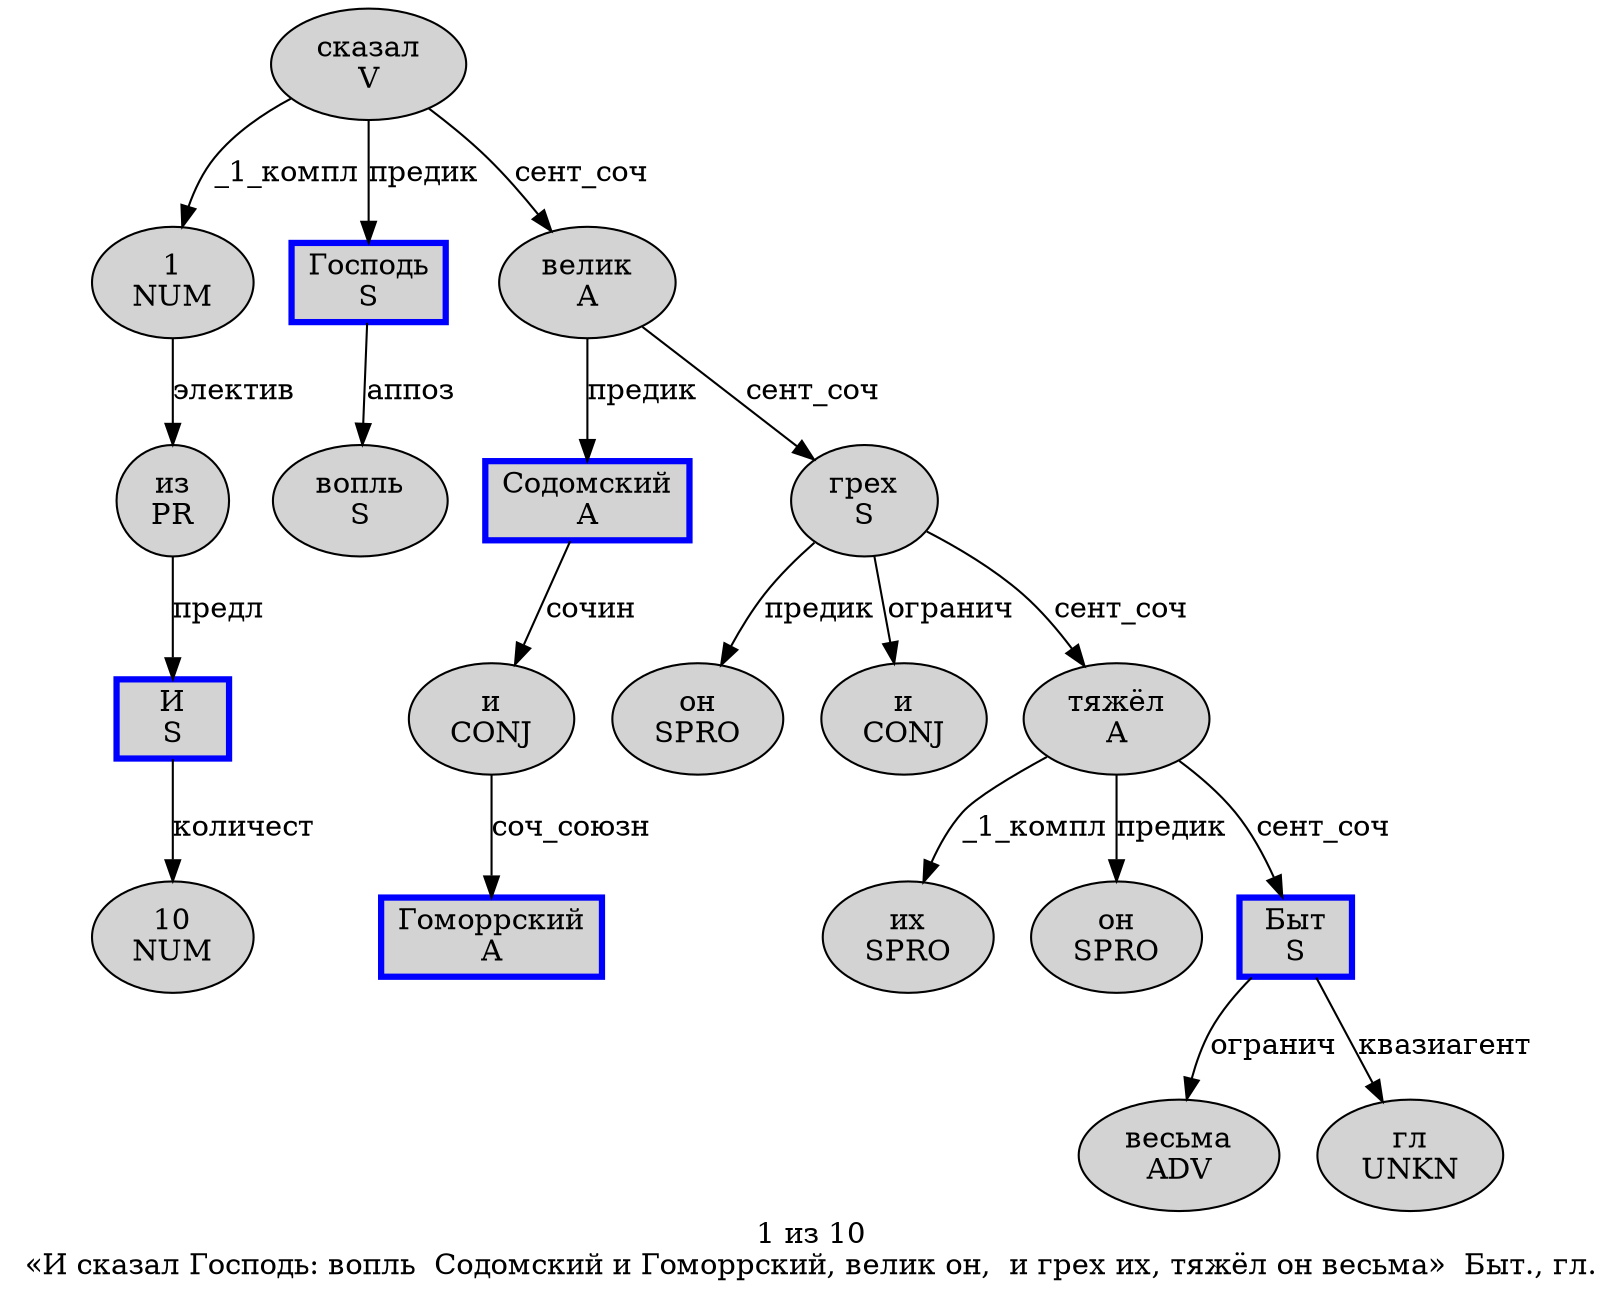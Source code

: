 digraph SENTENCE_4382 {
	graph [label="1 из 10
«И сказал Господь: вопль  Содомский и Гоморрский, велик он,  и грех их, тяжёл он весьма»  Быт., гл."]
	node [style=filled]
		0 [label="1
NUM" color="" fillcolor=lightgray penwidth=1 shape=ellipse]
		1 [label="из
PR" color="" fillcolor=lightgray penwidth=1 shape=ellipse]
		2 [label="10
NUM" color="" fillcolor=lightgray penwidth=1 shape=ellipse]
		4 [label="И
S" color=blue fillcolor=lightgray penwidth=3 shape=box]
		5 [label="сказал
V" color="" fillcolor=lightgray penwidth=1 shape=ellipse]
		6 [label="Господь
S" color=blue fillcolor=lightgray penwidth=3 shape=box]
		8 [label="вопль
S" color="" fillcolor=lightgray penwidth=1 shape=ellipse]
		9 [label="Содомский
A" color=blue fillcolor=lightgray penwidth=3 shape=box]
		10 [label="и
CONJ" color="" fillcolor=lightgray penwidth=1 shape=ellipse]
		11 [label="Гоморрский
A" color=blue fillcolor=lightgray penwidth=3 shape=box]
		13 [label="велик
A" color="" fillcolor=lightgray penwidth=1 shape=ellipse]
		14 [label="он
SPRO" color="" fillcolor=lightgray penwidth=1 shape=ellipse]
		16 [label="и
CONJ" color="" fillcolor=lightgray penwidth=1 shape=ellipse]
		17 [label="грех
S" color="" fillcolor=lightgray penwidth=1 shape=ellipse]
		18 [label="их
SPRO" color="" fillcolor=lightgray penwidth=1 shape=ellipse]
		20 [label="тяжёл
A" color="" fillcolor=lightgray penwidth=1 shape=ellipse]
		21 [label="он
SPRO" color="" fillcolor=lightgray penwidth=1 shape=ellipse]
		22 [label="весьма
ADV" color="" fillcolor=lightgray penwidth=1 shape=ellipse]
		24 [label="Быт
S" color=blue fillcolor=lightgray penwidth=3 shape=box]
		27 [label="гл
UNKN" color="" fillcolor=lightgray penwidth=1 shape=ellipse]
			6 -> 8 [label="аппоз"]
			4 -> 2 [label="количест"]
			10 -> 11 [label="соч_союзн"]
			24 -> 22 [label="огранич"]
			24 -> 27 [label="квазиагент"]
			17 -> 14 [label="предик"]
			17 -> 16 [label="огранич"]
			17 -> 20 [label="сент_соч"]
			5 -> 0 [label="_1_компл"]
			5 -> 6 [label="предик"]
			5 -> 13 [label="сент_соч"]
			0 -> 1 [label="электив"]
			9 -> 10 [label="сочин"]
			20 -> 18 [label="_1_компл"]
			20 -> 21 [label="предик"]
			20 -> 24 [label="сент_соч"]
			1 -> 4 [label="предл"]
			13 -> 9 [label="предик"]
			13 -> 17 [label="сент_соч"]
}